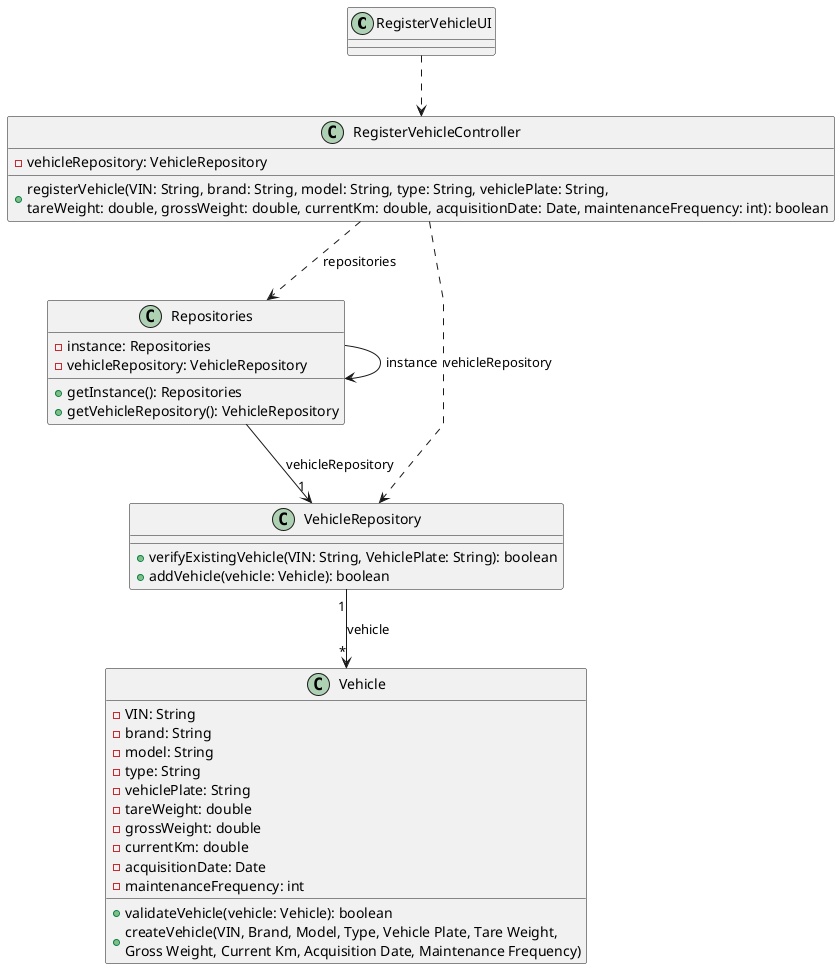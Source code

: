 @startuml
skinparam shadowing false
skinparam linetype polyline

'left to right direction

    class RegisterVehicleUI {
    }

    class RegisterVehicleController {
        - vehicleRepository: VehicleRepository
        + registerVehicle(VIN: String, brand: String, model: String, type: String, vehiclePlate: String, \ntareWeight: double, grossWeight: double, currentKm: double, acquisitionDate: Date, maintenanceFrequency: int): boolean
    }

    class Repositories {
        - instance: Repositories
        - vehicleRepository: VehicleRepository
        + getInstance(): Repositories
        + getVehicleRepository(): VehicleRepository
    }

    class VehicleRepository {
        + verifyExistingVehicle(VIN: String, VehiclePlate: String): boolean
        + addVehicle(vehicle: Vehicle): boolean
    }

    class Vehicle {
        - VIN: String
        - brand: String
        - model: String
        - type: String
        - vehiclePlate: String
        - tareWeight: double
        - grossWeight: double
        - currentKm: double
        - acquisitionDate: Date
        - maintenanceFrequency: int

        + validateVehicle(vehicle: Vehicle): boolean
        + createVehicle(VIN, Brand, Model, Type, Vehicle Plate, Tare Weight, \nGross Weight, Current Km, Acquisition Date, Maintenance Frequency)
    }

RegisterVehicleUI ..> RegisterVehicleController
RegisterVehicleController ..> Repositories: repositories
Repositories --> Repositories: instance
RegisterVehicleController ..> VehicleRepository: vehicleRepository
Repositories --> "1"VehicleRepository: vehicleRepository
VehicleRepository "1"-->"*" Vehicle: vehicle

@enduml
